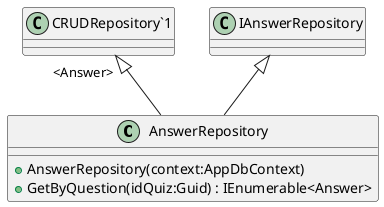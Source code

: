 @startuml
class AnswerRepository {
    + AnswerRepository(context:AppDbContext)
    + GetByQuestion(idQuiz:Guid) : IEnumerable<Answer>
}
"CRUDRepository`1" "<Answer>" <|-- AnswerRepository
IAnswerRepository <|-- AnswerRepository
@enduml
